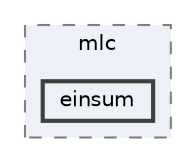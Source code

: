 digraph "/home/runner/work/machine-learning-compilers/machine-learning-compilers/include/mlc/einsum"
{
 // LATEX_PDF_SIZE
  bgcolor="transparent";
  edge [fontname=Helvetica,fontsize=10,labelfontname=Helvetica,labelfontsize=10];
  node [fontname=Helvetica,fontsize=10,shape=box,height=0.2,width=0.4];
  compound=true
  subgraph clusterdir_b82d16d449f0266f2e3e94ead4ca0d61 {
    graph [ bgcolor="#edf0f7", pencolor="grey50", label="mlc", fontname=Helvetica,fontsize=10 style="filled,dashed", URL="dir_b82d16d449f0266f2e3e94ead4ca0d61.html",tooltip=""]
  dir_0ac9dff86378d5c81125e85ae67938b5 [label="einsum", fillcolor="#edf0f7", color="grey25", style="filled,bold", URL="dir_0ac9dff86378d5c81125e85ae67938b5.html",tooltip=""];
  }
}
